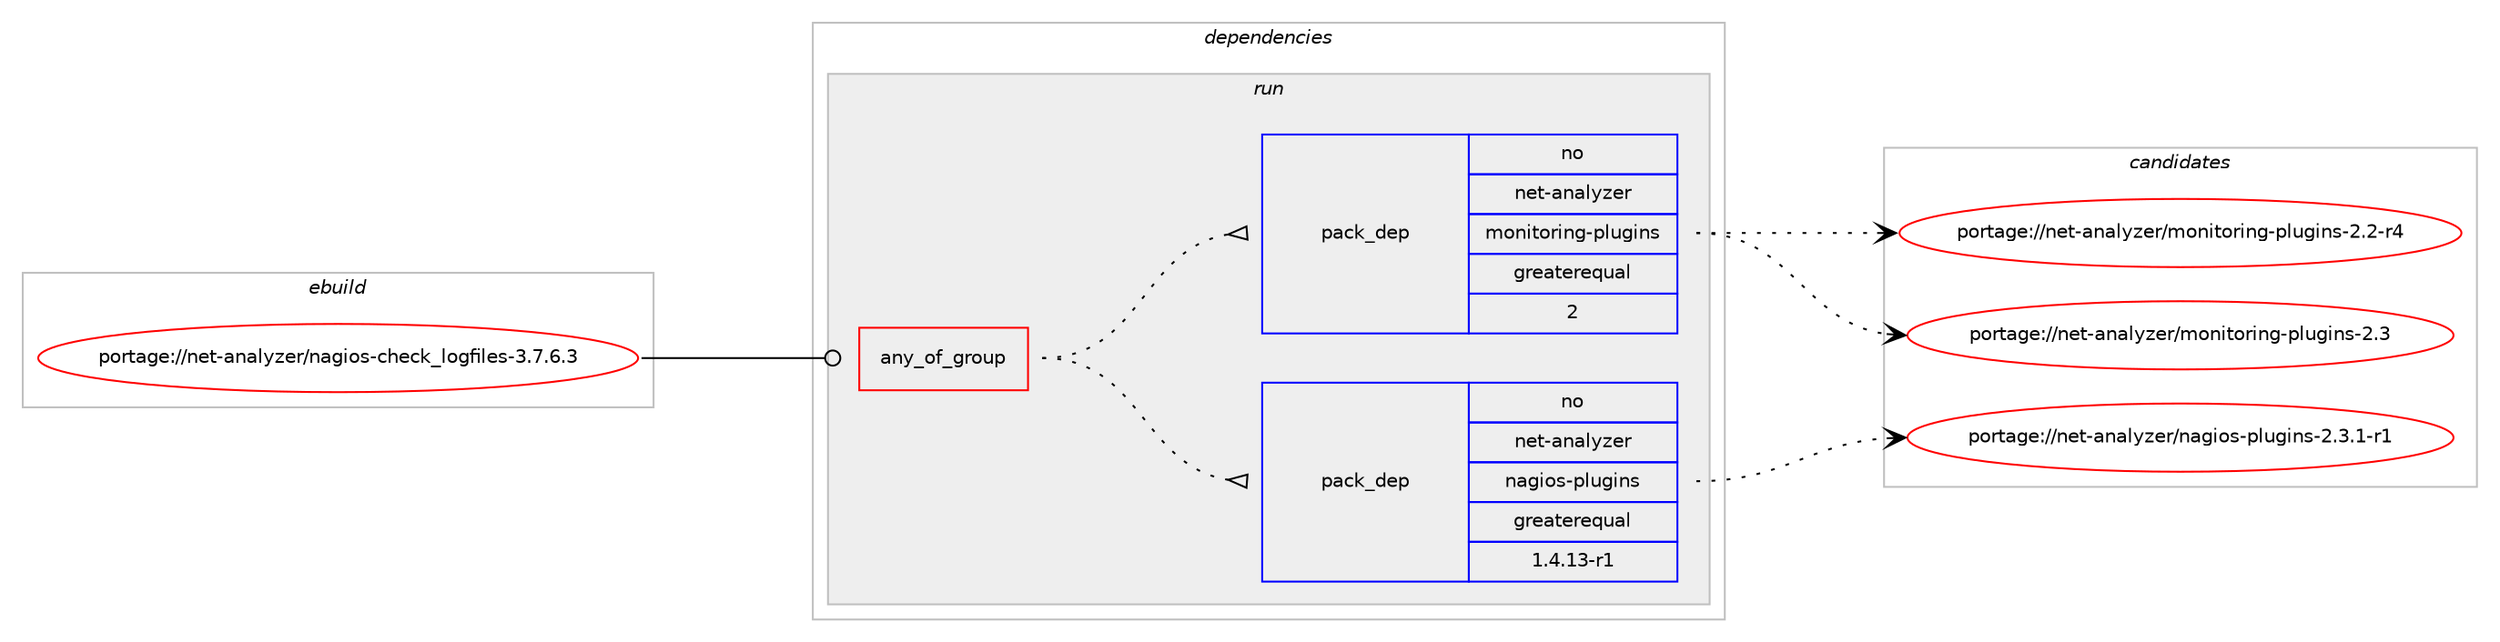 digraph prolog {

# *************
# Graph options
# *************

newrank=true;
concentrate=true;
compound=true;
graph [rankdir=LR,fontname=Helvetica,fontsize=10,ranksep=1.5];#, ranksep=2.5, nodesep=0.2];
edge  [arrowhead=vee];
node  [fontname=Helvetica,fontsize=10];

# **********
# The ebuild
# **********

subgraph cluster_leftcol {
color=gray;
rank=same;
label=<<i>ebuild</i>>;
id [label="portage://net-analyzer/nagios-check_logfiles-3.7.6.3", color=red, width=4, href="../net-analyzer/nagios-check_logfiles-3.7.6.3.svg"];
}

# ****************
# The dependencies
# ****************

subgraph cluster_midcol {
color=gray;
label=<<i>dependencies</i>>;
subgraph cluster_compile {
fillcolor="#eeeeee";
style=filled;
label=<<i>compile</i>>;
}
subgraph cluster_compileandrun {
fillcolor="#eeeeee";
style=filled;
label=<<i>compile and run</i>>;
}
subgraph cluster_run {
fillcolor="#eeeeee";
style=filled;
label=<<i>run</i>>;
subgraph any197 {
dependency24408 [label=<<TABLE BORDER="0" CELLBORDER="1" CELLSPACING="0" CELLPADDING="4"><TR><TD CELLPADDING="10">any_of_group</TD></TR></TABLE>>, shape=none, color=red];subgraph pack16456 {
dependency24409 [label=<<TABLE BORDER="0" CELLBORDER="1" CELLSPACING="0" CELLPADDING="4" WIDTH="220"><TR><TD ROWSPAN="6" CELLPADDING="30">pack_dep</TD></TR><TR><TD WIDTH="110">no</TD></TR><TR><TD>net-analyzer</TD></TR><TR><TD>nagios-plugins</TD></TR><TR><TD>greaterequal</TD></TR><TR><TD>1.4.13-r1</TD></TR></TABLE>>, shape=none, color=blue];
}
dependency24408:e -> dependency24409:w [weight=20,style="dotted",arrowhead="oinv"];
subgraph pack16457 {
dependency24410 [label=<<TABLE BORDER="0" CELLBORDER="1" CELLSPACING="0" CELLPADDING="4" WIDTH="220"><TR><TD ROWSPAN="6" CELLPADDING="30">pack_dep</TD></TR><TR><TD WIDTH="110">no</TD></TR><TR><TD>net-analyzer</TD></TR><TR><TD>monitoring-plugins</TD></TR><TR><TD>greaterequal</TD></TR><TR><TD>2</TD></TR></TABLE>>, shape=none, color=blue];
}
dependency24408:e -> dependency24410:w [weight=20,style="dotted",arrowhead="oinv"];
}
id:e -> dependency24408:w [weight=20,style="solid",arrowhead="odot"];
}
}

# **************
# The candidates
# **************

subgraph cluster_choices {
rank=same;
color=gray;
label=<<i>candidates</i>>;

subgraph choice16456 {
color=black;
nodesep=1;
choice1101011164597110971081211221011144711097103105111115451121081171031051101154550465146494511449 [label="portage://net-analyzer/nagios-plugins-2.3.1-r1", color=red, width=4,href="../net-analyzer/nagios-plugins-2.3.1-r1.svg"];
dependency24409:e -> choice1101011164597110971081211221011144711097103105111115451121081171031051101154550465146494511449:w [style=dotted,weight="100"];
}
subgraph choice16457 {
color=black;
nodesep=1;
choice110101116459711097108121122101114471091111101051161111141051101034511210811710310511011545504651 [label="portage://net-analyzer/monitoring-plugins-2.3", color=red, width=4,href="../net-analyzer/monitoring-plugins-2.3.svg"];
choice1101011164597110971081211221011144710911111010511611111410511010345112108117103105110115455046504511452 [label="portage://net-analyzer/monitoring-plugins-2.2-r4", color=red, width=4,href="../net-analyzer/monitoring-plugins-2.2-r4.svg"];
dependency24410:e -> choice110101116459711097108121122101114471091111101051161111141051101034511210811710310511011545504651:w [style=dotted,weight="100"];
dependency24410:e -> choice1101011164597110971081211221011144710911111010511611111410511010345112108117103105110115455046504511452:w [style=dotted,weight="100"];
}
}

}
